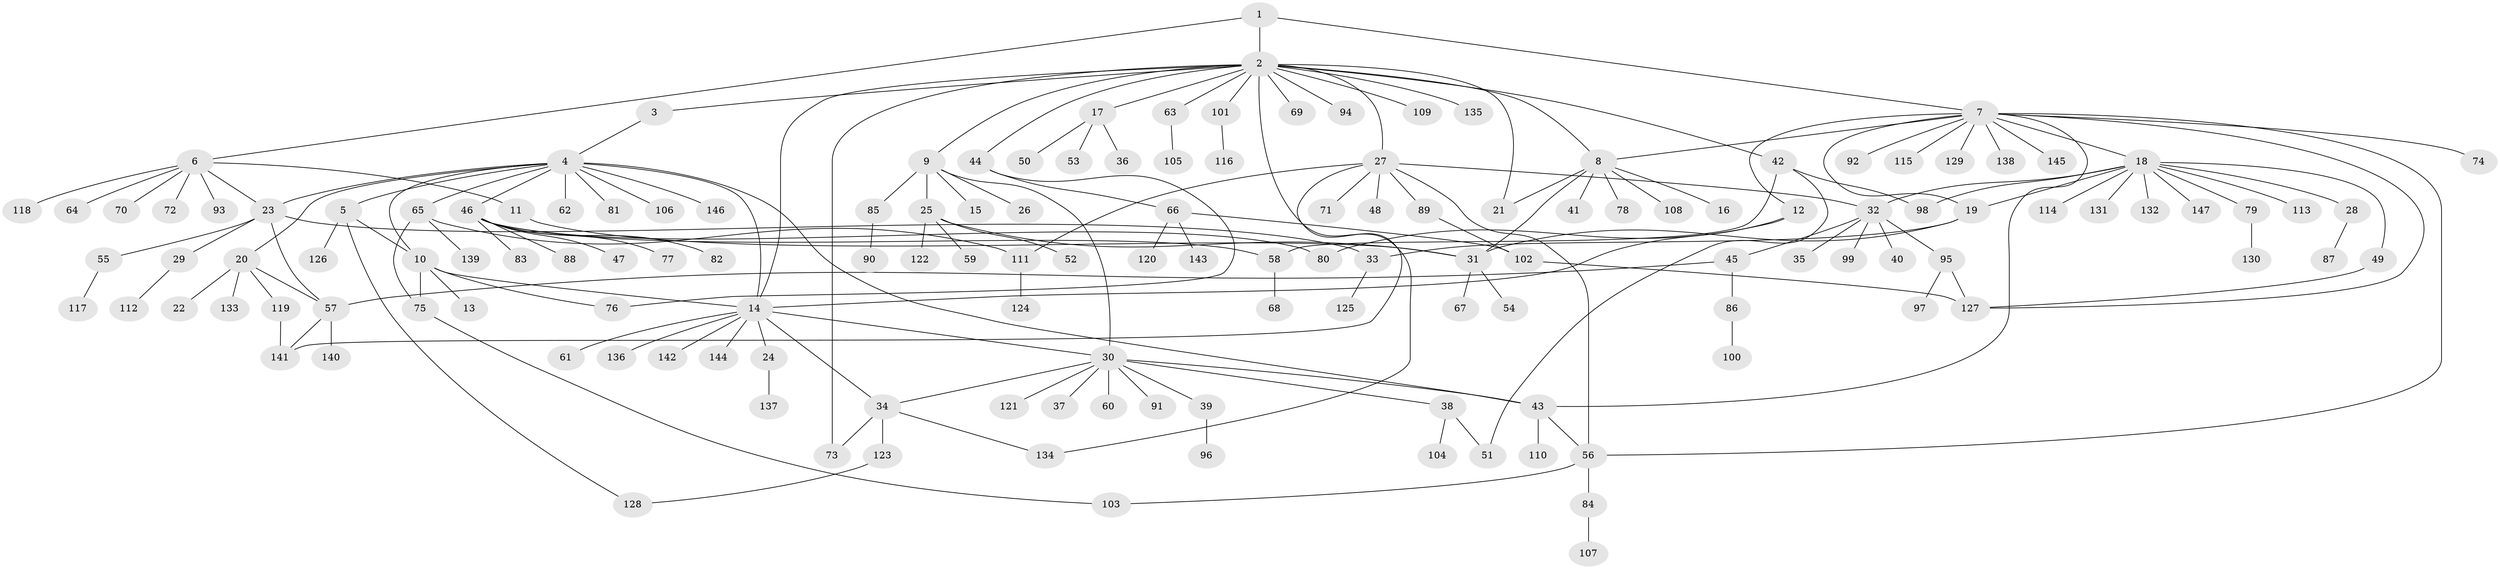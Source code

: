 // Generated by graph-tools (version 1.1) at 2025/47/03/09/25 04:47:24]
// undirected, 147 vertices, 184 edges
graph export_dot {
graph [start="1"]
  node [color=gray90,style=filled];
  1;
  2;
  3;
  4;
  5;
  6;
  7;
  8;
  9;
  10;
  11;
  12;
  13;
  14;
  15;
  16;
  17;
  18;
  19;
  20;
  21;
  22;
  23;
  24;
  25;
  26;
  27;
  28;
  29;
  30;
  31;
  32;
  33;
  34;
  35;
  36;
  37;
  38;
  39;
  40;
  41;
  42;
  43;
  44;
  45;
  46;
  47;
  48;
  49;
  50;
  51;
  52;
  53;
  54;
  55;
  56;
  57;
  58;
  59;
  60;
  61;
  62;
  63;
  64;
  65;
  66;
  67;
  68;
  69;
  70;
  71;
  72;
  73;
  74;
  75;
  76;
  77;
  78;
  79;
  80;
  81;
  82;
  83;
  84;
  85;
  86;
  87;
  88;
  89;
  90;
  91;
  92;
  93;
  94;
  95;
  96;
  97;
  98;
  99;
  100;
  101;
  102;
  103;
  104;
  105;
  106;
  107;
  108;
  109;
  110;
  111;
  112;
  113;
  114;
  115;
  116;
  117;
  118;
  119;
  120;
  121;
  122;
  123;
  124;
  125;
  126;
  127;
  128;
  129;
  130;
  131;
  132;
  133;
  134;
  135;
  136;
  137;
  138;
  139;
  140;
  141;
  142;
  143;
  144;
  145;
  146;
  147;
  1 -- 2;
  1 -- 6;
  1 -- 7;
  2 -- 3;
  2 -- 8;
  2 -- 9;
  2 -- 14;
  2 -- 17;
  2 -- 21;
  2 -- 27;
  2 -- 42;
  2 -- 44;
  2 -- 63;
  2 -- 69;
  2 -- 73;
  2 -- 94;
  2 -- 101;
  2 -- 109;
  2 -- 134;
  2 -- 135;
  3 -- 4;
  4 -- 5;
  4 -- 10;
  4 -- 14;
  4 -- 20;
  4 -- 23;
  4 -- 43;
  4 -- 46;
  4 -- 62;
  4 -- 65;
  4 -- 81;
  4 -- 106;
  4 -- 146;
  5 -- 10;
  5 -- 126;
  5 -- 128;
  6 -- 11;
  6 -- 23;
  6 -- 64;
  6 -- 70;
  6 -- 72;
  6 -- 93;
  6 -- 118;
  7 -- 8;
  7 -- 12;
  7 -- 18;
  7 -- 19;
  7 -- 43;
  7 -- 56;
  7 -- 74;
  7 -- 92;
  7 -- 115;
  7 -- 127;
  7 -- 129;
  7 -- 138;
  7 -- 145;
  8 -- 16;
  8 -- 21;
  8 -- 31;
  8 -- 41;
  8 -- 78;
  8 -- 108;
  9 -- 15;
  9 -- 25;
  9 -- 26;
  9 -- 30;
  9 -- 85;
  10 -- 13;
  10 -- 14;
  10 -- 75;
  10 -- 76;
  11 -- 31;
  12 -- 14;
  12 -- 80;
  14 -- 24;
  14 -- 30;
  14 -- 34;
  14 -- 61;
  14 -- 136;
  14 -- 142;
  14 -- 144;
  17 -- 36;
  17 -- 50;
  17 -- 53;
  18 -- 19;
  18 -- 28;
  18 -- 32;
  18 -- 49;
  18 -- 79;
  18 -- 98;
  18 -- 113;
  18 -- 114;
  18 -- 131;
  18 -- 132;
  18 -- 147;
  19 -- 31;
  19 -- 33;
  20 -- 22;
  20 -- 57;
  20 -- 119;
  20 -- 133;
  23 -- 29;
  23 -- 33;
  23 -- 55;
  23 -- 57;
  24 -- 137;
  25 -- 31;
  25 -- 52;
  25 -- 59;
  25 -- 122;
  27 -- 32;
  27 -- 48;
  27 -- 56;
  27 -- 71;
  27 -- 89;
  27 -- 111;
  27 -- 141;
  28 -- 87;
  29 -- 112;
  30 -- 34;
  30 -- 37;
  30 -- 38;
  30 -- 39;
  30 -- 43;
  30 -- 60;
  30 -- 91;
  30 -- 121;
  31 -- 54;
  31 -- 67;
  32 -- 35;
  32 -- 40;
  32 -- 45;
  32 -- 95;
  32 -- 99;
  33 -- 125;
  34 -- 73;
  34 -- 123;
  34 -- 134;
  38 -- 51;
  38 -- 104;
  39 -- 96;
  42 -- 51;
  42 -- 58;
  42 -- 98;
  43 -- 56;
  43 -- 110;
  44 -- 66;
  44 -- 76;
  45 -- 57;
  45 -- 86;
  46 -- 47;
  46 -- 58;
  46 -- 77;
  46 -- 80;
  46 -- 82;
  46 -- 83;
  46 -- 88;
  49 -- 127;
  55 -- 117;
  56 -- 84;
  56 -- 103;
  57 -- 140;
  57 -- 141;
  58 -- 68;
  63 -- 105;
  65 -- 75;
  65 -- 111;
  65 -- 139;
  66 -- 102;
  66 -- 120;
  66 -- 143;
  75 -- 103;
  79 -- 130;
  84 -- 107;
  85 -- 90;
  86 -- 100;
  89 -- 102;
  95 -- 97;
  95 -- 127;
  101 -- 116;
  102 -- 127;
  111 -- 124;
  119 -- 141;
  123 -- 128;
}
